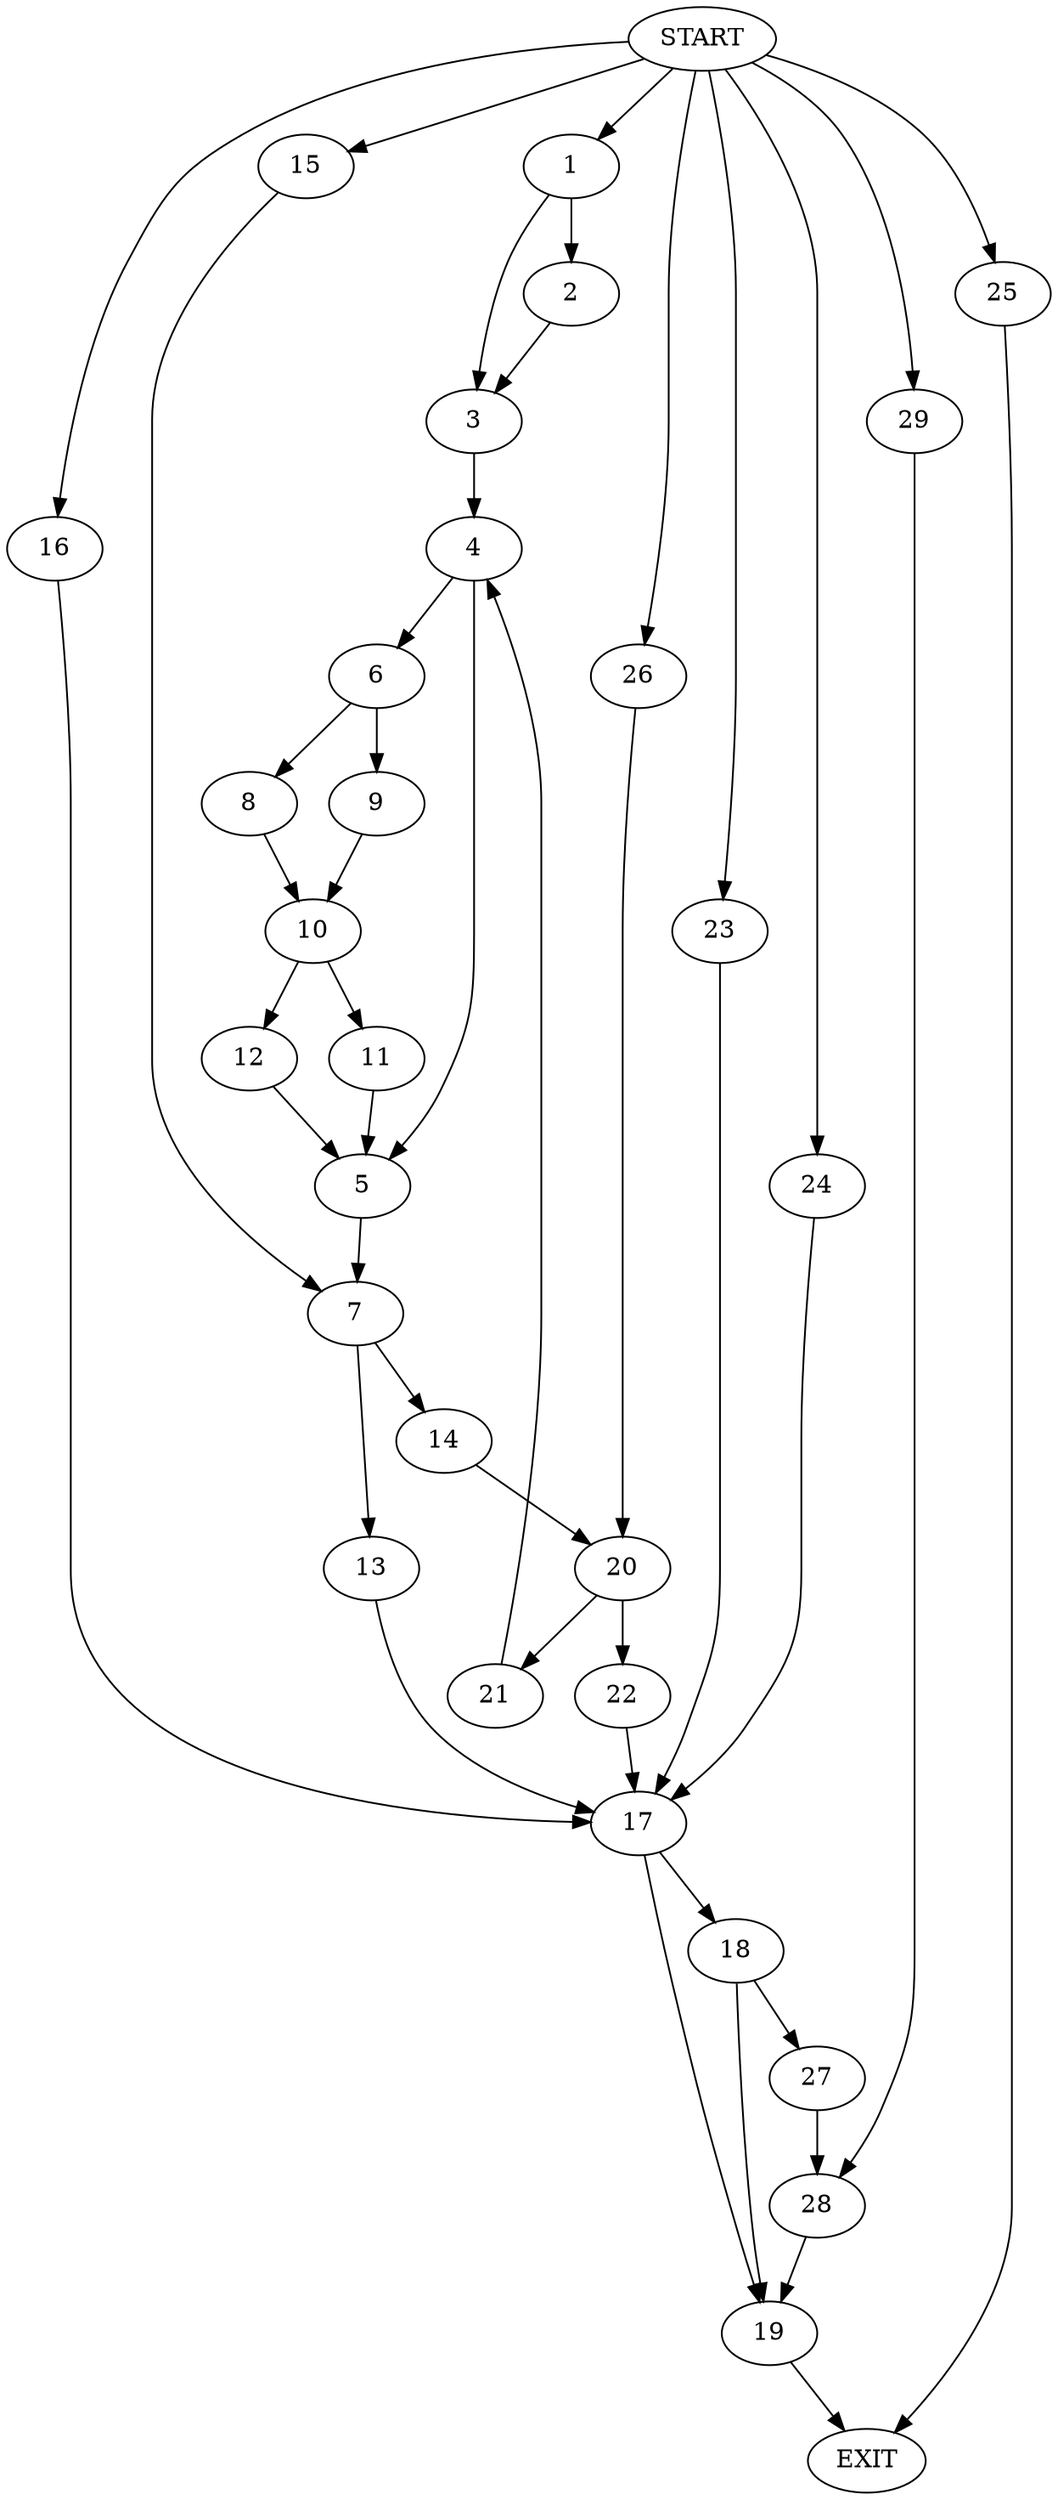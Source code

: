 digraph {
0 [label="START"]
30 [label="EXIT"]
0 -> 1
1 -> 2
1 -> 3
2 -> 3
3 -> 4
4 -> 5
4 -> 6
5 -> 7
6 -> 8
6 -> 9
8 -> 10
9 -> 10
10 -> 11
10 -> 12
12 -> 5
11 -> 5
7 -> 13
7 -> 14
0 -> 15
15 -> 7
0 -> 16
16 -> 17
17 -> 18
17 -> 19
13 -> 17
14 -> 20
20 -> 21
20 -> 22
0 -> 23
23 -> 17
0 -> 24
24 -> 17
0 -> 25
25 -> 30
0 -> 26
26 -> 20
21 -> 4
22 -> 17
19 -> 30
18 -> 27
18 -> 19
27 -> 28
28 -> 19
0 -> 29
29 -> 28
}
